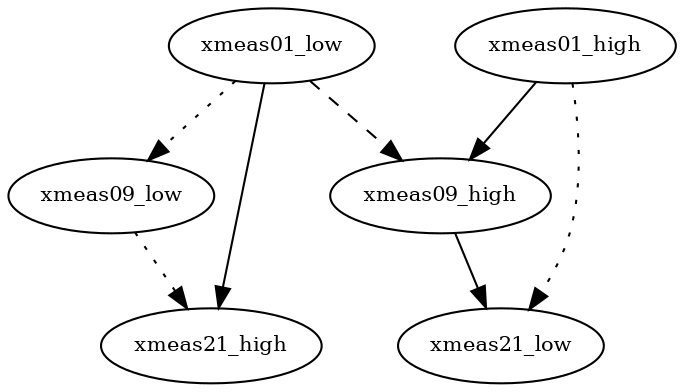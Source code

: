 digraph {
	0 [label=xmeas01_low fontsize=10 shape=oval width=0]
	4 [label=xmeas09_low fontsize=10 shape=oval width=0]
	5 [label=xmeas21_low fontsize=10 shape=oval width=0]
	6 [label=xmeas01_high fontsize=10 shape=oval width=0]
	10 [label=xmeas09_high fontsize=10 shape=oval width=0]
	11 [label=xmeas21_high fontsize=10 shape=oval width=0]
	0 -> 4 [label="" style=dotted weight=5]
	6 -> 5 [label="" style=dotted weight=5]
	10 -> 5 [label="" style=solid weight=5]
	0 -> 10 [label="" style=dashed weight=5]
	6 -> 10 [label="" style=solid weight=5]
	0 -> 11 [label="" style=solid weight=5]
	4 -> 11 [label="" style=dotted weight=5]
}
